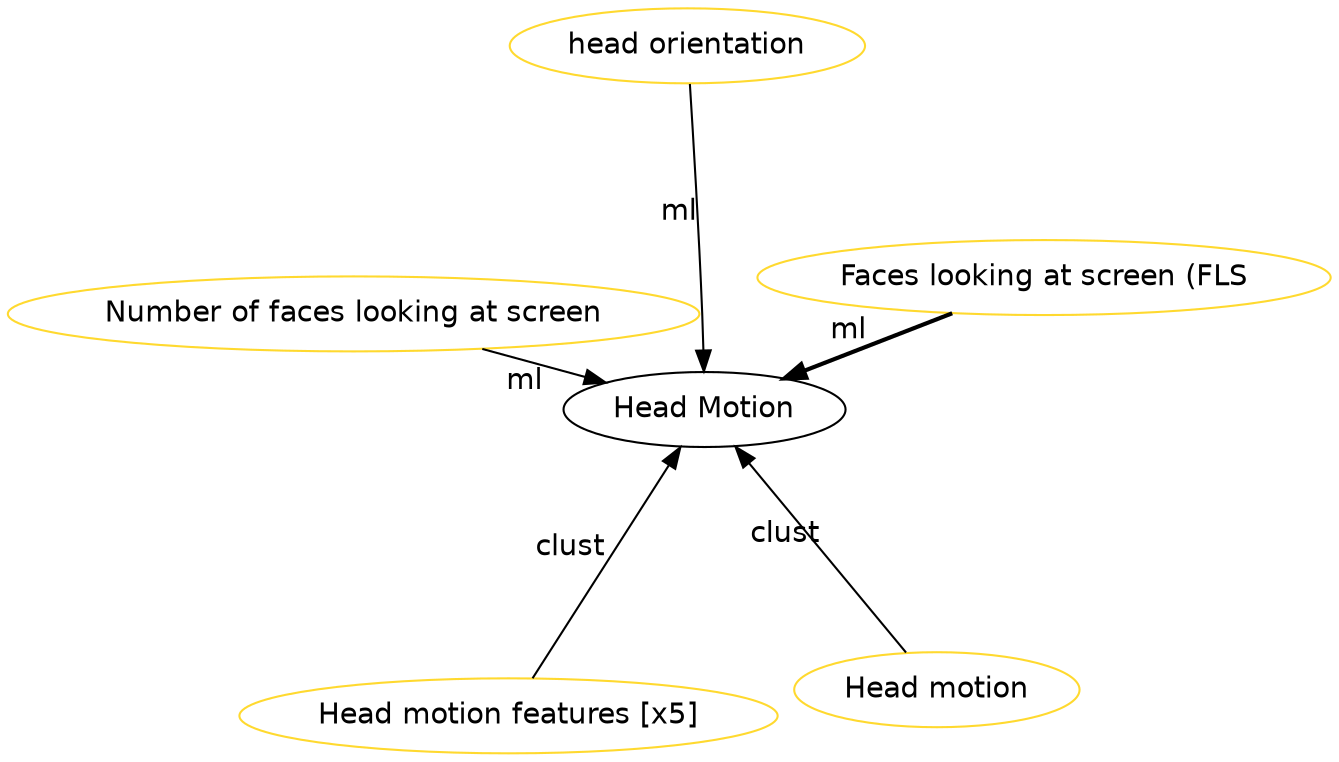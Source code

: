 digraph world {
        size="15,15";
        layout=neato
        graph [fontname = "helvetica"];
        node [fontname = "helvetica", colorscheme=set28];
        edge [fontname = "helvetica", colorscheme=set28];

	"Head Motion" [href="index.svg"];
	"Head motion" [href="https://scholar.google.com/scholar?hl=en&q=Personality%20Trait%20Classification%20via%20Co-Occurrent%20Multiparty%20Multimodal%20Event%20Discovery" target="_blank" , color="6"];
	"Head motion features [x5]" [href="https://scholar.google.com/scholar?hl=en&q=Task-independent%20Multimodal%20Prediction%20of%20Group%20Performance%20Based%20on%20Product%20Dimensions" target="_blank" , color="6"];
	"Number of faces looking at screen" [href="https://scholar.google.com/scholar?hl=en&q=Supervised%20machine%20learning%20in%20multimodal%20learning%20analytics%20for%20estimating%20success%20in%20project-based%20learning" target="_blank" , color="6"];
	"Faces looking at screen (FLS" [href="https://scholar.google.com/scholar?hl=en&q=Estimation%20of%20success%20in%20collaborative%20learning%20based%20on%20multimodal%20learning%20analytics%20features" target="_blank" , color="6"];
	"head orientation" [href="https://scholar.google.com/scholar?hl=en&q=Multi-modal%20Social%20Signal%20Analysis%20for%20Predicting%20Agreement%20in%20Conversation%20Settings" target="_blank" , color="6"];
	"Faces looking at screen (FLS" [href="https://scholar.google.com/scholar?hl=en&q=Estimation%20of%20success%20in%20collaborative%20learning%20based%20on%20multimodal%20learning%20analytics%20features" target="_blank" , color="6"];
	"Head motion" -> "Head Motion" [label="clust", labeltooltip=1, style="solid", penwidth=1];
	"Head motion features [x5]" -> "Head Motion" [label="clust", labeltooltip=1, style="solid", penwidth=1];
	"Number of faces looking at screen" -> "Head Motion" [label="ml", labeltooltip=1, style="solid", penwidth=1];
	"Faces looking at screen (FLS" -> "Head Motion" [label="ml", labeltooltip=2, style="solid", penwidth=2];
	"head orientation" -> "Head Motion" [label="ml", labeltooltip=1, style="solid", penwidth=1];

 overlap=false 
 splines = true; 


}